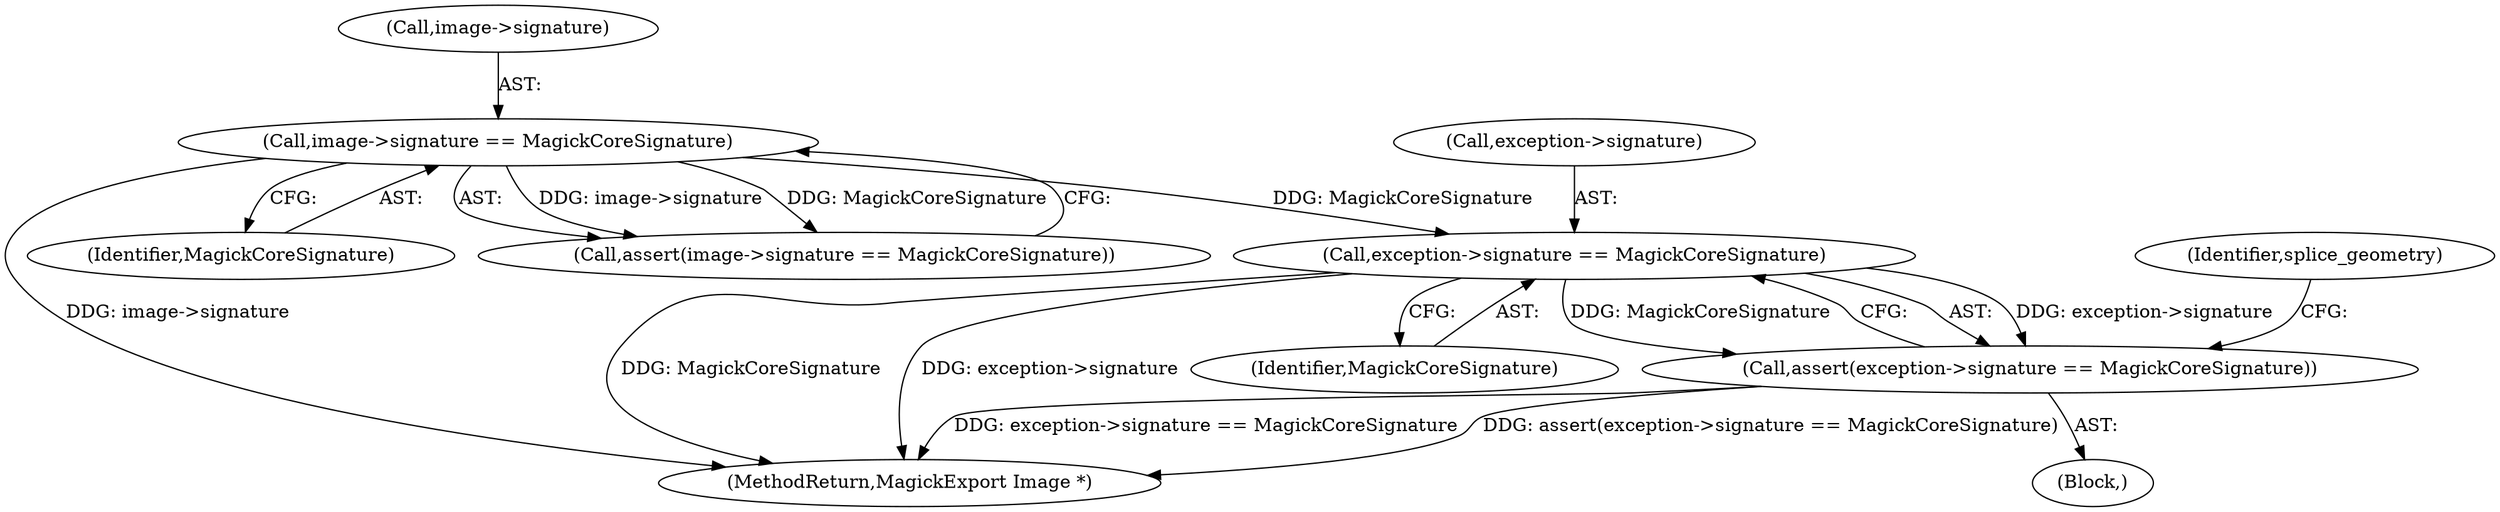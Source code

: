 digraph "0_ImageMagick_7b1cf5784b5bcd85aa9293ecf56769f68c037231@pointer" {
"1000155" [label="(Call,exception->signature == MagickCoreSignature)"];
"1000122" [label="(Call,image->signature == MagickCoreSignature)"];
"1000154" [label="(Call,assert(exception->signature == MagickCoreSignature))"];
"1001142" [label="(MethodReturn,MagickExport Image *)"];
"1000126" [label="(Identifier,MagickCoreSignature)"];
"1000159" [label="(Identifier,MagickCoreSignature)"];
"1000107" [label="(Block,)"];
"1000161" [label="(Identifier,splice_geometry)"];
"1000156" [label="(Call,exception->signature)"];
"1000121" [label="(Call,assert(image->signature == MagickCoreSignature))"];
"1000123" [label="(Call,image->signature)"];
"1000154" [label="(Call,assert(exception->signature == MagickCoreSignature))"];
"1000122" [label="(Call,image->signature == MagickCoreSignature)"];
"1000155" [label="(Call,exception->signature == MagickCoreSignature)"];
"1000155" -> "1000154"  [label="AST: "];
"1000155" -> "1000159"  [label="CFG: "];
"1000156" -> "1000155"  [label="AST: "];
"1000159" -> "1000155"  [label="AST: "];
"1000154" -> "1000155"  [label="CFG: "];
"1000155" -> "1001142"  [label="DDG: MagickCoreSignature"];
"1000155" -> "1001142"  [label="DDG: exception->signature"];
"1000155" -> "1000154"  [label="DDG: exception->signature"];
"1000155" -> "1000154"  [label="DDG: MagickCoreSignature"];
"1000122" -> "1000155"  [label="DDG: MagickCoreSignature"];
"1000122" -> "1000121"  [label="AST: "];
"1000122" -> "1000126"  [label="CFG: "];
"1000123" -> "1000122"  [label="AST: "];
"1000126" -> "1000122"  [label="AST: "];
"1000121" -> "1000122"  [label="CFG: "];
"1000122" -> "1001142"  [label="DDG: image->signature"];
"1000122" -> "1000121"  [label="DDG: image->signature"];
"1000122" -> "1000121"  [label="DDG: MagickCoreSignature"];
"1000154" -> "1000107"  [label="AST: "];
"1000161" -> "1000154"  [label="CFG: "];
"1000154" -> "1001142"  [label="DDG: exception->signature == MagickCoreSignature"];
"1000154" -> "1001142"  [label="DDG: assert(exception->signature == MagickCoreSignature)"];
}
